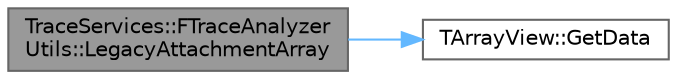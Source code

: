 digraph "TraceServices::FTraceAnalyzerUtils::LegacyAttachmentArray"
{
 // INTERACTIVE_SVG=YES
 // LATEX_PDF_SIZE
  bgcolor="transparent";
  edge [fontname=Helvetica,fontsize=10,labelfontname=Helvetica,labelfontsize=10];
  node [fontname=Helvetica,fontsize=10,shape=box,height=0.2,width=0.4];
  rankdir="LR";
  Node1 [id="Node000001",label="TraceServices::FTraceAnalyzer\lUtils::LegacyAttachmentArray",height=0.2,width=0.4,color="gray40", fillcolor="grey60", style="filled", fontcolor="black",tooltip=" "];
  Node1 -> Node2 [id="edge1_Node000001_Node000002",color="steelblue1",style="solid",tooltip=" "];
  Node2 [id="Node000002",label="TArrayView::GetData",height=0.2,width=0.4,color="grey40", fillcolor="white", style="filled",URL="$db/d13/classTArrayView.html#ae2227ee6ed89357dca7a606878e67343",tooltip="Helper function for returning a typed pointer to the first array entry."];
}
